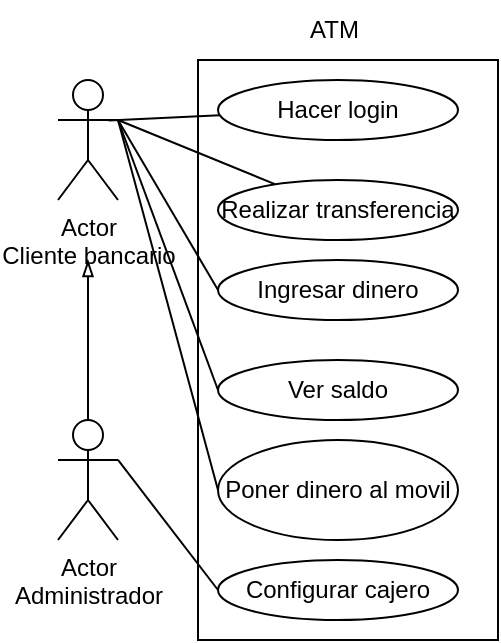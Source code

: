 <mxfile>
    <diagram id="Wku7nvFoXdZ8pOurJkJv" name="Page-1">
        <mxGraphModel dx="535" dy="691" grid="1" gridSize="10" guides="1" tooltips="1" connect="1" arrows="1" fold="1" page="1" pageScale="1" pageWidth="850" pageHeight="1100" background="#ffffff" math="0" shadow="0">
            <root>
                <mxCell id="0"/>
                <mxCell id="1" parent="0"/>
                <mxCell id="2" value="Actor&lt;br&gt;Cliente bancario" style="shape=umlActor;verticalLabelPosition=bottom;verticalAlign=top;html=1;outlineConnect=0;strokeColor=#000000;fillColor=none;fontColor=#000000;" parent="1" vertex="1">
                    <mxGeometry x="130" y="230" width="30" height="60" as="geometry"/>
                </mxCell>
                <mxCell id="7" style="edgeStyle=none;html=1;fontColor=#000000;endArrow=blockThin;endFill=0;strokeColor=#000000;" parent="1" source="5" edge="1">
                    <mxGeometry relative="1" as="geometry">
                        <mxPoint x="145" y="320" as="targetPoint"/>
                    </mxGeometry>
                </mxCell>
                <mxCell id="5" value="Actor&lt;br&gt;Administrador" style="shape=umlActor;verticalLabelPosition=bottom;verticalAlign=top;html=1;outlineConnect=0;strokeColor=#000000;fillColor=none;fontColor=#000000;" parent="1" vertex="1">
                    <mxGeometry x="130" y="400" width="30" height="60" as="geometry"/>
                </mxCell>
                <mxCell id="9" value="" style="rounded=0;whiteSpace=wrap;html=1;strokeColor=#000000;fontColor=#000000;fillColor=none;" parent="1" vertex="1">
                    <mxGeometry x="200" y="220" width="150" height="290" as="geometry"/>
                </mxCell>
                <mxCell id="10" value="ATM" style="text;strokeColor=none;fillColor=none;align=left;verticalAlign=middle;spacingLeft=4;spacingRight=4;overflow=hidden;points=[[0,0.5],[1,0.5]];portConstraint=eastwest;rotatable=0;whiteSpace=wrap;html=1;fontColor=#000000;" parent="1" vertex="1">
                    <mxGeometry x="250" y="190" width="90" height="30" as="geometry"/>
                </mxCell>
                <mxCell id="15" style="edgeStyle=none;html=1;entryX=0.845;entryY=0.338;entryDx=0;entryDy=0;entryPerimeter=0;strokeColor=#000000;fontColor=#000000;endArrow=none;endFill=0;" parent="1" source="11" target="2" edge="1">
                    <mxGeometry relative="1" as="geometry"/>
                </mxCell>
                <mxCell id="11" value="Hacer login" style="ellipse;whiteSpace=wrap;html=1;strokeColor=#000000;fontColor=#000000;fillColor=none;" parent="1" vertex="1">
                    <mxGeometry x="210" y="230" width="120" height="30" as="geometry"/>
                </mxCell>
                <mxCell id="16" style="edgeStyle=none;html=1;strokeColor=#000000;fontColor=#000000;endArrow=none;endFill=0;" parent="1" source="12" edge="1">
                    <mxGeometry relative="1" as="geometry">
                        <mxPoint x="160" y="250.0" as="targetPoint"/>
                    </mxGeometry>
                </mxCell>
                <mxCell id="12" value="Realizar transferencia" style="ellipse;whiteSpace=wrap;html=1;strokeColor=#000000;fontColor=#000000;fillColor=none;" parent="1" vertex="1">
                    <mxGeometry x="210" y="280" width="120" height="30" as="geometry"/>
                </mxCell>
                <mxCell id="21" style="edgeStyle=none;html=1;strokeColor=#000000;endArrow=none;endFill=0;exitX=0;exitY=0.5;exitDx=0;exitDy=0;" parent="1" source="13" edge="1">
                    <mxGeometry relative="1" as="geometry">
                        <mxPoint x="160" y="250.0" as="targetPoint"/>
                    </mxGeometry>
                </mxCell>
                <mxCell id="13" value="Ingresar dinero" style="ellipse;whiteSpace=wrap;html=1;strokeColor=#000000;fontColor=#000000;fillColor=none;" parent="1" vertex="1">
                    <mxGeometry x="210" y="320" width="120" height="30" as="geometry"/>
                </mxCell>
                <mxCell id="23" style="edgeStyle=none;html=1;exitX=0;exitY=0.5;exitDx=0;exitDy=0;endArrow=none;endFill=0;strokeColor=#000000;" edge="1" parent="1" source="14">
                    <mxGeometry relative="1" as="geometry">
                        <mxPoint x="160" y="250.0" as="targetPoint"/>
                    </mxGeometry>
                </mxCell>
                <mxCell id="14" value="Ver saldo" style="ellipse;whiteSpace=wrap;html=1;strokeColor=#000000;fontColor=#000000;fillColor=none;" parent="1" vertex="1">
                    <mxGeometry x="210" y="370" width="120" height="30" as="geometry"/>
                </mxCell>
                <mxCell id="24" style="edgeStyle=none;html=1;strokeColor=#000000;endArrow=none;endFill=0;exitX=0;exitY=0.5;exitDx=0;exitDy=0;" edge="1" parent="1" source="19">
                    <mxGeometry relative="1" as="geometry">
                        <mxPoint x="160" y="250.0" as="targetPoint"/>
                    </mxGeometry>
                </mxCell>
                <mxCell id="19" value="Poner dinero al movil" style="ellipse;whiteSpace=wrap;html=1;strokeColor=#000000;fontColor=#000000;fillColor=none;" parent="1" vertex="1">
                    <mxGeometry x="210" y="410" width="120" height="50" as="geometry"/>
                </mxCell>
                <mxCell id="25" style="edgeStyle=none;html=1;entryX=1;entryY=0.333;entryDx=0;entryDy=0;entryPerimeter=0;strokeColor=#000000;endArrow=none;endFill=0;exitX=0;exitY=0.5;exitDx=0;exitDy=0;" edge="1" parent="1" source="22" target="5">
                    <mxGeometry relative="1" as="geometry"/>
                </mxCell>
                <mxCell id="22" value="Configurar cajero" style="ellipse;whiteSpace=wrap;html=1;strokeColor=#000000;fontColor=#000000;fillColor=none;" vertex="1" parent="1">
                    <mxGeometry x="210" y="470" width="120" height="30" as="geometry"/>
                </mxCell>
            </root>
        </mxGraphModel>
    </diagram>
</mxfile>